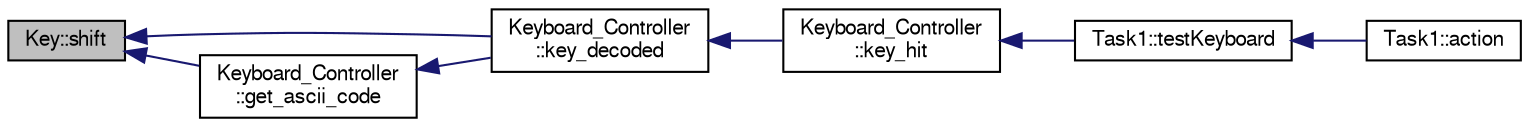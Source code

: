 digraph "Key::shift"
{
  bgcolor="transparent";
  edge [fontname="FreeSans",fontsize="10",labelfontname="FreeSans",labelfontsize="10"];
  node [fontname="FreeSans",fontsize="10",shape=record];
  rankdir="LR";
  Node1 [label="Key::shift",height=0.2,width=0.4,color="black", fillcolor="grey75", style="filled" fontcolor="black"];
  Node1 -> Node2 [dir="back",color="midnightblue",fontsize="10",style="solid",fontname="FreeSans"];
  Node2 [label="Keyboard_Controller\l::key_decoded",height=0.2,width=0.4,color="black",URL="$classKeyboard__Controller.html#aa517065c0ed4059b477dfb481539b1b2",tooltip="interpret the received scancode and modifier bits"];
  Node2 -> Node3 [dir="back",color="midnightblue",fontsize="10",style="solid",fontname="FreeSans"];
  Node3 [label="Keyboard_Controller\l::key_hit",height=0.2,width=0.4,color="black",URL="$classKeyboard__Controller.html#a78cf6859d88097a0f2b6945fc86c1d21",tooltip="get the last pressed key"];
  Node3 -> Node4 [dir="back",color="midnightblue",fontsize="10",style="solid",fontname="FreeSans"];
  Node4 [label="Task1::testKeyboard",height=0.2,width=0.4,color="black",URL="$classTask1.html#a587ce3fad20f9ec4ec88beefd08db49e",tooltip="test the functionality of the Keyboard_Controller object"];
  Node4 -> Node5 [dir="back",color="midnightblue",fontsize="10",style="solid",fontname="FreeSans"];
  Node5 [label="Task1::action",height=0.2,width=0.4,color="black",URL="$classTask1.html#a0d4029a13591e70af436c0ead066ea5c",tooltip="parse and print multiboot information"];
  Node1 -> Node6 [dir="back",color="midnightblue",fontsize="10",style="solid",fontname="FreeSans"];
  Node6 [label="Keyboard_Controller\l::get_ascii_code",height=0.2,width=0.4,color="black",URL="$classKeyboard__Controller.html#ac2b33ffe1e2794c81249861aa792513a",tooltip="convert the received scancode and modfier bits to an ascii char"];
  Node6 -> Node2 [dir="back",color="midnightblue",fontsize="10",style="solid",fontname="FreeSans"];
}
